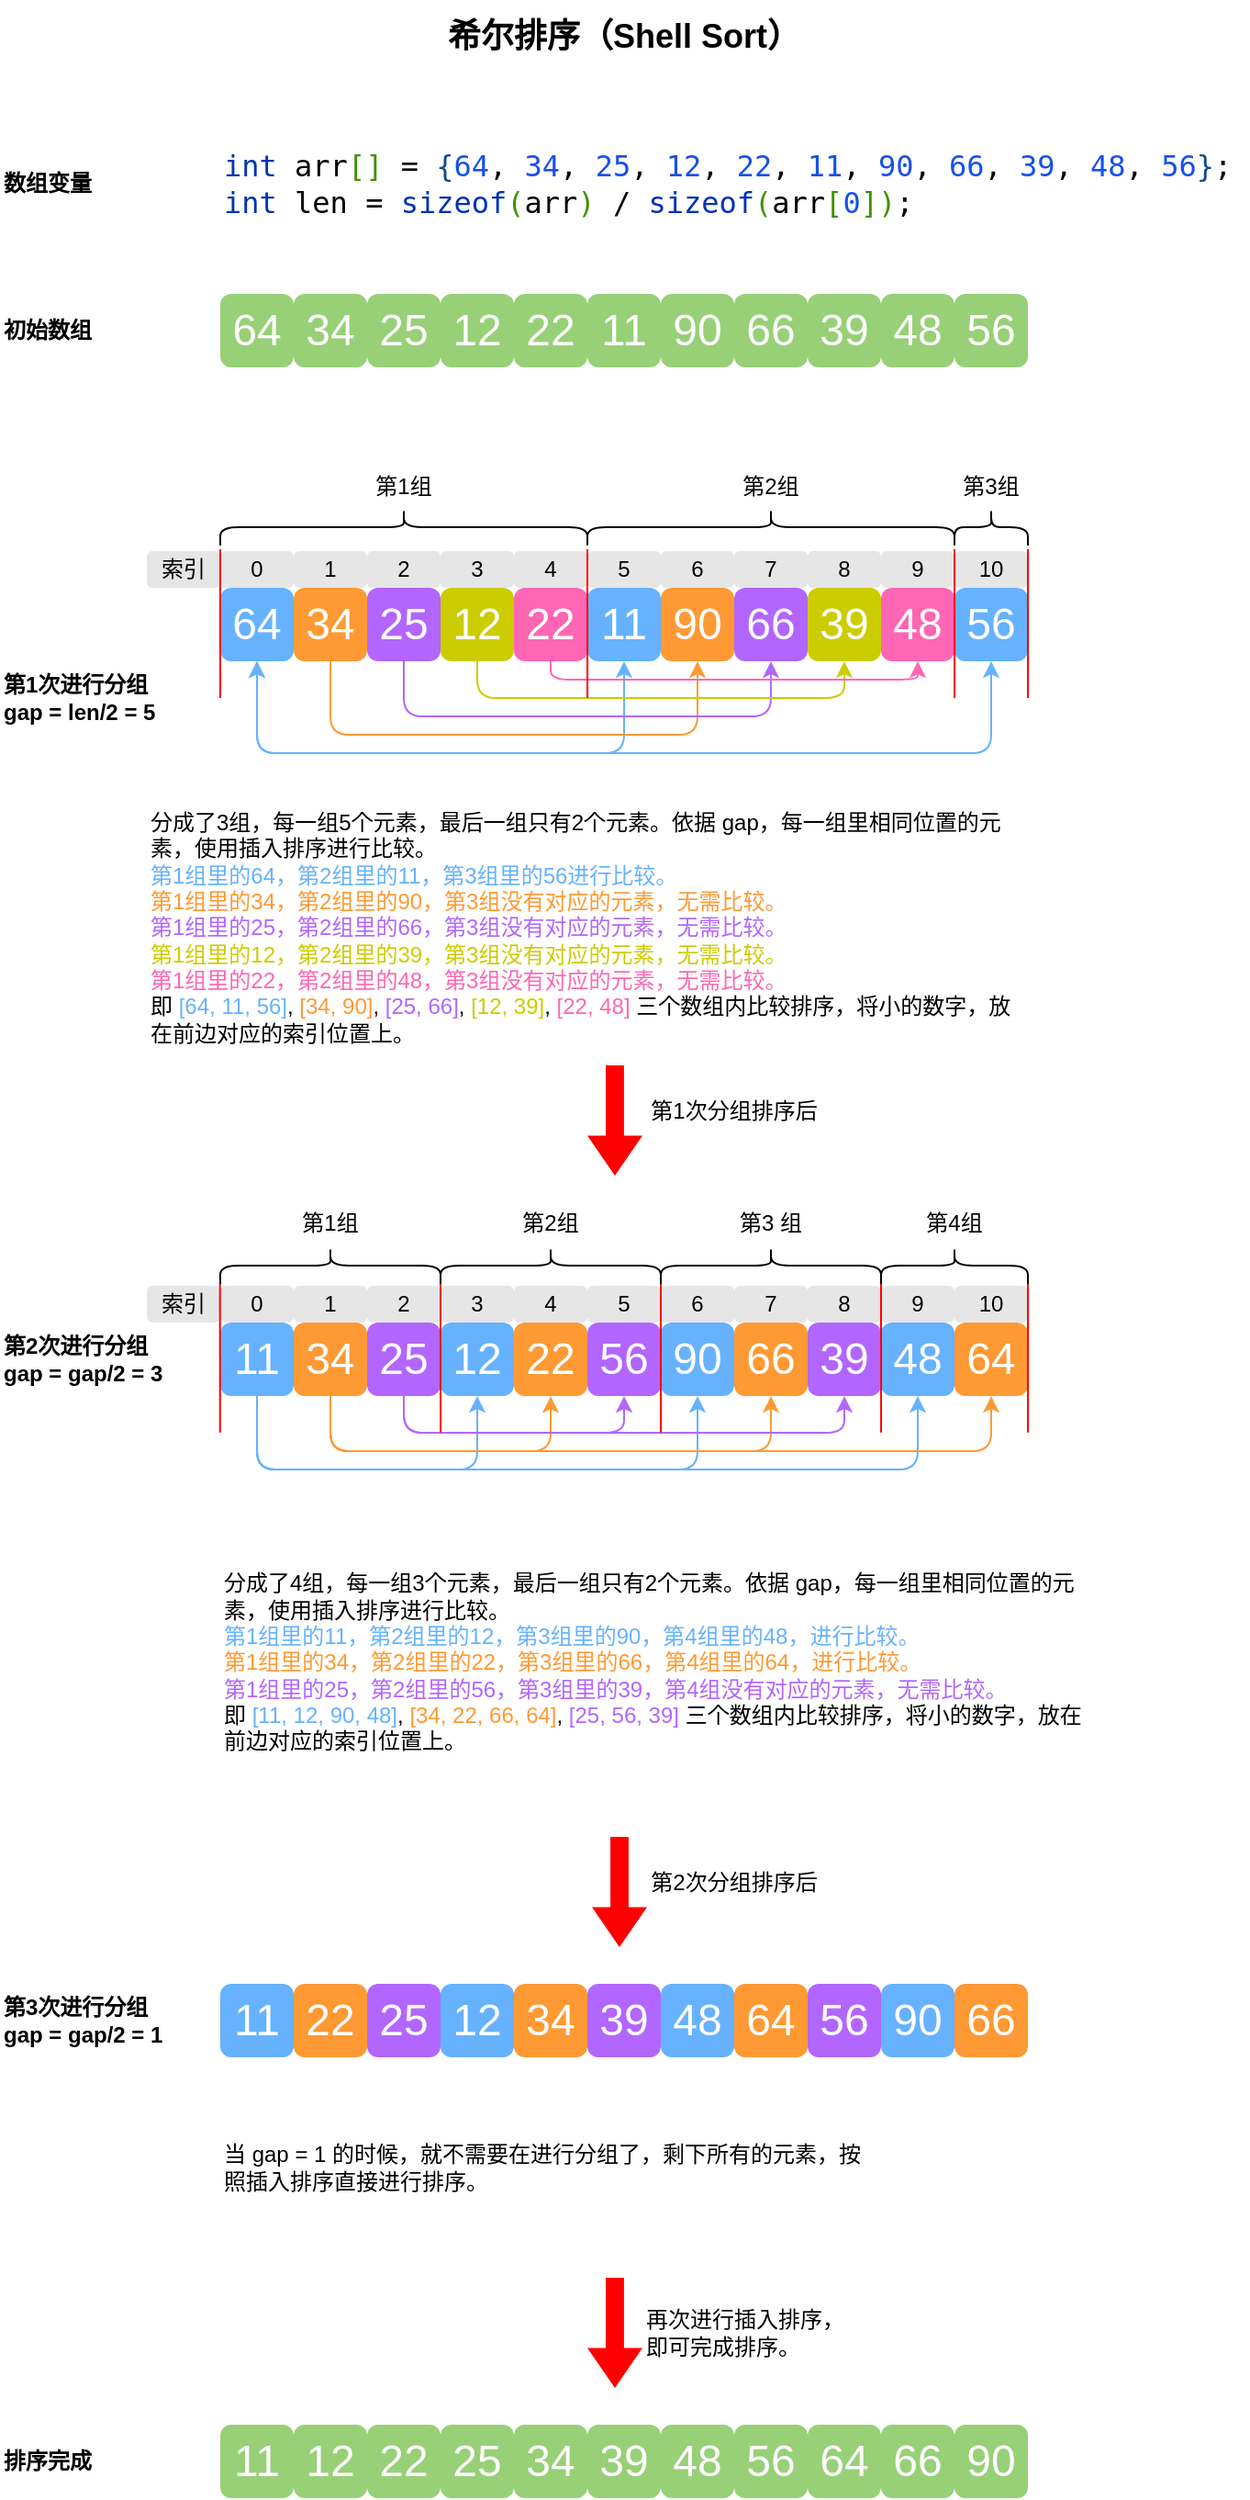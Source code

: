<mxfile>
    <diagram id="Gih7iKVNsT4u7ENvWJo_" name="Page-1">
        <mxGraphModel dx="1102" dy="731" grid="1" gridSize="10" guides="1" tooltips="1" connect="1" arrows="1" fold="1" page="1" pageScale="1" pageWidth="1200" pageHeight="1920" math="0" shadow="0">
            <root>
                <mxCell id="0"/>
                <mxCell id="1" parent="0"/>
                <mxCell id="77" value="&lt;font style=&quot;font-size: 24px; color: rgb(255, 255, 255);&quot;&gt;64&lt;/font&gt;" style="rounded=1;whiteSpace=wrap;html=1;resizeHeight=0;strokeOpacity=100;fillOpacity=100;strokeColor=none;gradientColor=none;fillColor=#97D077;" parent="1" vertex="1">
                    <mxGeometry x="360" y="600" width="40" height="40" as="geometry"/>
                </mxCell>
                <mxCell id="78" value="&lt;font style=&quot;font-size: 24px; color: rgb(255, 255, 255);&quot;&gt;34&lt;/font&gt;" style="rounded=1;whiteSpace=wrap;html=1;resizeHeight=0;strokeOpacity=100;fillOpacity=100;strokeColor=none;gradientColor=none;fillColor=#97D077;" parent="1" vertex="1">
                    <mxGeometry x="400" y="600" width="40" height="40" as="geometry"/>
                </mxCell>
                <mxCell id="79" value="&lt;font style=&quot;font-size: 24px; color: rgb(255, 255, 255);&quot;&gt;25&lt;/font&gt;" style="rounded=1;whiteSpace=wrap;html=1;resizeHeight=0;strokeOpacity=100;fillOpacity=100;strokeColor=none;gradientColor=none;fillColor=#97D077;" parent="1" vertex="1">
                    <mxGeometry x="440" y="600" width="40" height="40" as="geometry"/>
                </mxCell>
                <mxCell id="80" value="&lt;font style=&quot;font-size: 24px; color: rgb(255, 255, 255);&quot;&gt;12&lt;/font&gt;" style="rounded=1;whiteSpace=wrap;html=1;resizeHeight=0;strokeOpacity=100;fillOpacity=100;strokeColor=none;gradientColor=none;fillColor=#97D077;" parent="1" vertex="1">
                    <mxGeometry x="480" y="600" width="40" height="40" as="geometry"/>
                </mxCell>
                <mxCell id="81" value="&lt;font style=&quot;font-size: 24px; color: rgb(255, 255, 255);&quot;&gt;22&lt;/font&gt;" style="rounded=1;whiteSpace=wrap;html=1;resizeHeight=0;strokeOpacity=100;fillOpacity=100;strokeColor=none;gradientColor=none;fillColor=#97D077;" parent="1" vertex="1">
                    <mxGeometry x="520" y="600" width="40" height="40" as="geometry"/>
                </mxCell>
                <mxCell id="82" value="&lt;font style=&quot;font-size: 24px; color: rgb(255, 255, 255);&quot;&gt;11&lt;/font&gt;" style="rounded=1;whiteSpace=wrap;html=1;resizeHeight=0;strokeOpacity=100;fillOpacity=100;strokeColor=none;gradientColor=none;fillColor=#97D077;" parent="1" vertex="1">
                    <mxGeometry x="560" y="600" width="40" height="40" as="geometry"/>
                </mxCell>
                <mxCell id="83" value="&lt;font style=&quot;font-size: 24px; color: rgb(255, 255, 255);&quot;&gt;90&lt;/font&gt;" style="rounded=1;whiteSpace=wrap;html=1;resizeHeight=0;strokeOpacity=100;fillOpacity=100;strokeColor=none;gradientColor=none;fillColor=#97D077;" parent="1" vertex="1">
                    <mxGeometry x="600" y="600" width="40" height="40" as="geometry"/>
                </mxCell>
                <mxCell id="84" value="&lt;font style=&quot;font-size: 18px;&quot;&gt;&lt;b&gt;希尔排序（Shell Sort）&lt;/b&gt;&lt;/font&gt;" style="text;html=1;align=center;verticalAlign=middle;whiteSpace=wrap;rounded=0;" parent="1" vertex="1">
                    <mxGeometry x="240" y="440" width="680" height="40" as="geometry"/>
                </mxCell>
                <mxCell id="85" value="&lt;b&gt;初始数组&lt;/b&gt;" style="text;html=1;align=left;verticalAlign=middle;whiteSpace=wrap;rounded=0;" parent="1" vertex="1">
                    <mxGeometry x="240" y="600" width="80" height="40" as="geometry"/>
                </mxCell>
                <mxCell id="86" value="&lt;b&gt;&lt;font style=&quot;color: rgb(0, 0, 0);&quot;&gt;第1次进行分组&lt;/font&gt;&lt;/b&gt;&lt;div&gt;&lt;b&gt;&lt;font style=&quot;color: rgb(0, 0, 0);&quot;&gt;gap = len/2 = 5&lt;/font&gt;&lt;/b&gt;&lt;/div&gt;" style="text;html=1;align=left;verticalAlign=middle;whiteSpace=wrap;rounded=0;" parent="1" vertex="1">
                    <mxGeometry x="240" y="799.96" width="120" height="40" as="geometry"/>
                </mxCell>
                <mxCell id="87" value="&lt;b&gt;数组变量&lt;/b&gt;" style="text;html=1;align=left;verticalAlign=middle;whiteSpace=wrap;rounded=0;" parent="1" vertex="1">
                    <mxGeometry x="240" y="520" width="80" height="40" as="geometry"/>
                </mxCell>
                <mxCell id="88" value="&lt;div style=&quot;background-color: rgb(255, 255, 255); color: rgb(8, 8, 8);&quot;&gt;&lt;pre style=&quot;font-family:&#39;JetBrains Mono&#39;,monospace;font-size:12.0pt;&quot;&gt;&lt;div style=&quot;color: rgb(8, 8, 8);&quot;&gt;&lt;pre style=&quot;font-family:&#39;JetBrains Mono&#39;,monospace;font-size:12.0pt;&quot;&gt;&lt;span style=&quot;color:#0033b3;&quot;&gt;int &lt;/span&gt;&lt;span style=&quot;color:#000000;&quot;&gt;arr&lt;/span&gt;&lt;span style=&quot;color:#3f9101;&quot;&gt;[] &lt;/span&gt;= &lt;span style=&quot;color:#0e4a8e;&quot;&gt;{&lt;/span&gt;&lt;span style=&quot;color:#1750eb;&quot;&gt;64&lt;/span&gt;, &lt;span style=&quot;color:#1750eb;&quot;&gt;34&lt;/span&gt;, &lt;span style=&quot;color:#1750eb;&quot;&gt;25&lt;/span&gt;, &lt;span style=&quot;color:#1750eb;&quot;&gt;12&lt;/span&gt;, &lt;span style=&quot;color:#1750eb;&quot;&gt;22&lt;/span&gt;, &lt;span style=&quot;color:#1750eb;&quot;&gt;11&lt;/span&gt;, &lt;span style=&quot;color:#1750eb;&quot;&gt;90&lt;/span&gt;, &lt;span style=&quot;color:#1750eb;&quot;&gt;66&lt;/span&gt;, &lt;span style=&quot;color:#1750eb;&quot;&gt;39&lt;/span&gt;, &lt;span style=&quot;color:#1750eb;&quot;&gt;48&lt;/span&gt;, &lt;span style=&quot;color:#1750eb;&quot;&gt;56&lt;/span&gt;&lt;span style=&quot;color:#0e4a8e;&quot;&gt;}&lt;/span&gt;;&lt;br&gt;&lt;span style=&quot;color:#0033b3;&quot;&gt;int &lt;/span&gt;&lt;span style=&quot;color:#000000;&quot;&gt;len &lt;/span&gt;= &lt;span style=&quot;color:#0033b3;&quot;&gt;sizeof&lt;/span&gt;&lt;span style=&quot;color:#3f9101;&quot;&gt;(&lt;/span&gt;&lt;span style=&quot;color:#000000;&quot;&gt;arr&lt;/span&gt;&lt;span style=&quot;color:#3f9101;&quot;&gt;) &lt;/span&gt;/ &lt;span style=&quot;color:#0033b3;&quot;&gt;sizeof&lt;/span&gt;&lt;span style=&quot;color:#3f9101;&quot;&gt;(&lt;/span&gt;&lt;span style=&quot;color:#000000;&quot;&gt;arr&lt;/span&gt;&lt;span style=&quot;color:#3f9101;&quot;&gt;[&lt;/span&gt;&lt;span style=&quot;color:#1750eb;&quot;&gt;0&lt;/span&gt;&lt;span style=&quot;color:#3f9101;&quot;&gt;])&lt;/span&gt;;&lt;/pre&gt;&lt;/div&gt;&lt;/pre&gt;&lt;/div&gt;" style="text;html=1;align=left;verticalAlign=middle;resizable=0;points=[];autosize=1;strokeColor=none;fillColor=none;" parent="1" vertex="1">
                    <mxGeometry x="360" y="500" width="520" height="80" as="geometry"/>
                </mxCell>
                <mxCell id="157" style="edgeStyle=elbowEdgeStyle;elbow=vertical;html=1;exitX=0.5;exitY=1;exitDx=0;exitDy=0;entryX=0.5;entryY=1;entryDx=0;entryDy=0;startArrow=classic;startFill=1;strokeColor=#66B2FF;" parent="1" source="91" target="98" edge="1">
                    <mxGeometry relative="1" as="geometry">
                        <Array as="points">
                            <mxPoint x="480" y="850"/>
                        </Array>
                    </mxGeometry>
                </mxCell>
                <mxCell id="158" style="edgeStyle=elbowEdgeStyle;elbow=vertical;html=1;exitX=0.5;exitY=1;exitDx=0;exitDy=0;entryX=0.5;entryY=1;entryDx=0;entryDy=0;startArrow=classic;startFill=1;strokeColor=#66B2FF;" parent="1" edge="1">
                    <mxGeometry relative="1" as="geometry">
                        <mxPoint x="380" y="800" as="sourcePoint"/>
                        <mxPoint x="780" y="800.04" as="targetPoint"/>
                        <Array as="points">
                            <mxPoint x="580" y="850"/>
                        </Array>
                    </mxGeometry>
                </mxCell>
                <mxCell id="91" value="&lt;font style=&quot;font-size: 24px; color: rgb(255, 255, 255);&quot;&gt;64&lt;/font&gt;" style="rounded=1;whiteSpace=wrap;html=1;resizeHeight=0;strokeOpacity=100;fillOpacity=100;strokeColor=none;gradientColor=none;fillColor=#66B2FF;" parent="1" vertex="1">
                    <mxGeometry x="360" y="759.96" width="40" height="40" as="geometry"/>
                </mxCell>
                <mxCell id="159" style="edgeStyle=elbowEdgeStyle;elbow=vertical;html=1;exitX=0.5;exitY=1;exitDx=0;exitDy=0;entryX=0.5;entryY=1;entryDx=0;entryDy=0;strokeColor=#FF9933;" parent="1" source="93" target="99" edge="1">
                    <mxGeometry relative="1" as="geometry">
                        <Array as="points">
                            <mxPoint x="520" y="840"/>
                        </Array>
                    </mxGeometry>
                </mxCell>
                <mxCell id="93" value="&lt;font style=&quot;font-size: 24px; color: rgb(255, 255, 255);&quot;&gt;34&lt;/font&gt;" style="rounded=1;whiteSpace=wrap;html=1;resizeHeight=0;strokeOpacity=100;fillOpacity=100;strokeColor=none;gradientColor=none;fillColor=#FF9933;" parent="1" vertex="1">
                    <mxGeometry x="400" y="759.96" width="40" height="40" as="geometry"/>
                </mxCell>
                <mxCell id="160" style="edgeStyle=elbowEdgeStyle;elbow=vertical;html=1;exitX=0.5;exitY=1;exitDx=0;exitDy=0;entryX=0.5;entryY=1;entryDx=0;entryDy=0;strokeColor=#B266FF;" parent="1" source="95" target="145" edge="1">
                    <mxGeometry relative="1" as="geometry">
                        <Array as="points">
                            <mxPoint x="560" y="830"/>
                        </Array>
                    </mxGeometry>
                </mxCell>
                <mxCell id="95" value="&lt;font style=&quot;font-size: 24px; color: rgb(255, 255, 255);&quot;&gt;25&lt;/font&gt;" style="rounded=1;whiteSpace=wrap;html=1;resizeHeight=0;strokeOpacity=100;fillOpacity=100;strokeColor=none;gradientColor=none;fillColor=#B266FF;" parent="1" vertex="1">
                    <mxGeometry x="440" y="759.96" width="40" height="40" as="geometry"/>
                </mxCell>
                <mxCell id="161" style="edgeStyle=elbowEdgeStyle;elbow=vertical;html=1;exitX=0.5;exitY=1;exitDx=0;exitDy=0;entryX=0.5;entryY=1;entryDx=0;entryDy=0;strokeColor=#CCCC00;" parent="1" source="96" target="146" edge="1">
                    <mxGeometry relative="1" as="geometry">
                        <Array as="points">
                            <mxPoint x="600" y="820"/>
                        </Array>
                    </mxGeometry>
                </mxCell>
                <mxCell id="96" value="&lt;font style=&quot;font-size: 24px; color: rgb(255, 255, 255);&quot;&gt;12&lt;/font&gt;" style="rounded=1;whiteSpace=wrap;html=1;resizeHeight=0;strokeOpacity=100;fillOpacity=100;strokeColor=none;gradientColor=none;fillColor=#CCCC00;" parent="1" vertex="1">
                    <mxGeometry x="480" y="759.96" width="40" height="40" as="geometry"/>
                </mxCell>
                <mxCell id="162" style="edgeStyle=elbowEdgeStyle;elbow=vertical;html=1;exitX=0.5;exitY=1;exitDx=0;exitDy=0;entryX=0.5;entryY=1;entryDx=0;entryDy=0;strokeColor=#FF66B3;" parent="1" source="97" target="147" edge="1">
                    <mxGeometry relative="1" as="geometry">
                        <Array as="points">
                            <mxPoint x="640" y="810"/>
                        </Array>
                    </mxGeometry>
                </mxCell>
                <mxCell id="97" value="&lt;font style=&quot;font-size: 24px; color: rgb(255, 255, 255);&quot;&gt;22&lt;/font&gt;" style="rounded=1;whiteSpace=wrap;html=1;resizeHeight=0;strokeOpacity=100;fillOpacity=100;strokeColor=none;gradientColor=none;fillColor=#FF66B3;" parent="1" vertex="1">
                    <mxGeometry x="520" y="759.96" width="40" height="40" as="geometry"/>
                </mxCell>
                <mxCell id="98" value="&lt;font style=&quot;font-size: 24px; color: rgb(255, 255, 255);&quot;&gt;11&lt;/font&gt;" style="rounded=1;whiteSpace=wrap;html=1;resizeHeight=0;strokeOpacity=100;fillOpacity=100;strokeColor=none;gradientColor=none;fillColor=#66B2FF;" parent="1" vertex="1">
                    <mxGeometry x="560" y="759.96" width="40" height="40" as="geometry"/>
                </mxCell>
                <mxCell id="99" value="&lt;font style=&quot;font-size: 24px; color: rgb(255, 255, 255);&quot;&gt;90&lt;/font&gt;" style="rounded=1;whiteSpace=wrap;html=1;resizeHeight=0;strokeOpacity=100;fillOpacity=100;strokeColor=none;gradientColor=none;fillColor=#FF9933;" parent="1" vertex="1">
                    <mxGeometry x="600" y="759.96" width="40" height="40" as="geometry"/>
                </mxCell>
                <mxCell id="100" value="分成了3组，每一组5个元素，最后一组只有2个元素。依据 gap，每一组里相同位置的元素，使用插入排序进行比较。&lt;div&gt;&lt;font style=&quot;color: rgb(102, 178, 255);&quot;&gt;第1组里的64，第2组里的11，第3组里的56进行比较。&lt;/font&gt;&lt;/div&gt;&lt;div&gt;&lt;font style=&quot;color: rgb(255, 153, 51);&quot;&gt;第1组里的34，第2组里的90，第3组没有对应的元素，无需比较。&lt;/font&gt;&lt;/div&gt;&lt;div&gt;&lt;font style=&quot;color: rgb(178, 102, 255);&quot;&gt;第1组里的25，第2组里的66，第3组没有对应的元素，无需比较。&lt;/font&gt;&lt;/div&gt;&lt;div&gt;&lt;font style=&quot;color: rgb(204, 204, 0);&quot;&gt;第1组里的12，第2组里的39，第3组没有对应的元素，无需比较。&lt;/font&gt;&lt;/div&gt;&lt;div&gt;&lt;font&gt;&lt;font style=&quot;color: rgb(255, 102, 179);&quot;&gt;第1组里的22，第2组里的48，第3组没有对应的元素，无需比较。&lt;/font&gt;&lt;span style=&quot;color: rgb(178, 102, 255);&quot;&gt;&lt;/span&gt;&lt;/font&gt;&lt;/div&gt;&lt;div&gt;&lt;font style=&quot;color: rgb(0, 0, 0);&quot;&gt;即 &lt;/font&gt;&lt;font style=&quot;color: rgb(102, 178, 255);&quot;&gt;[64, 11, 56]&lt;/font&gt;&lt;font style=&quot;color: rgb(0, 0, 0);&quot;&gt;, &lt;/font&gt;&lt;font style=&quot;color: rgb(255, 153, 51);&quot;&gt;[34, 90]&lt;/font&gt;&lt;font style=&quot;color: rgb(0, 0, 0);&quot;&gt;, &lt;/font&gt;&lt;font style=&quot;color: rgb(178, 102, 255);&quot;&gt;[25, 66]&lt;/font&gt;&lt;font style=&quot;background-color: transparent; color: rgb(0, 0, 0);&quot;&gt;,&amp;nbsp;&lt;/font&gt;&lt;font style=&quot;background-color: transparent; color: rgb(204, 204, 0);&quot;&gt;[12, 39]&lt;/font&gt;&lt;font style=&quot;background-color: transparent; color: rgb(0, 0, 0);&quot;&gt;,&amp;nbsp;&lt;/font&gt;&lt;font style=&quot;background-color: transparent; color: rgb(178, 102, 255);&quot;&gt;&lt;font style=&quot;color: rgb(255, 102, 179);&quot;&gt;[22, 48]&lt;/font&gt;&amp;nbsp;&lt;/font&gt;&lt;span style=&quot;background-color: transparent;&quot;&gt;三个数组内比较排序，将小的数字，放在前边对应的索引位置上。&lt;/span&gt;&lt;/div&gt;" style="text;html=1;align=left;verticalAlign=middle;whiteSpace=wrap;rounded=0;" parent="1" vertex="1">
                    <mxGeometry x="320" y="880" width="480" height="130" as="geometry"/>
                </mxCell>
                <mxCell id="101" value="0" style="rounded=1;whiteSpace=wrap;html=1;strokeColor=none;fillColor=#E6E6E6;" parent="1" vertex="1">
                    <mxGeometry x="360" y="739.96" width="40" height="20" as="geometry"/>
                </mxCell>
                <mxCell id="102" value="1" style="rounded=1;whiteSpace=wrap;html=1;strokeColor=none;fillColor=#E6E6E6;" parent="1" vertex="1">
                    <mxGeometry x="400" y="739.96" width="40" height="20" as="geometry"/>
                </mxCell>
                <mxCell id="103" value="2" style="rounded=1;whiteSpace=wrap;html=1;strokeColor=none;fillColor=#E6E6E6;" parent="1" vertex="1">
                    <mxGeometry x="440" y="739.96" width="40" height="20" as="geometry"/>
                </mxCell>
                <mxCell id="104" value="3" style="rounded=1;whiteSpace=wrap;html=1;strokeColor=none;fillColor=#E6E6E6;" parent="1" vertex="1">
                    <mxGeometry x="480" y="739.96" width="40" height="20" as="geometry"/>
                </mxCell>
                <mxCell id="105" value="4" style="rounded=1;whiteSpace=wrap;html=1;strokeColor=none;fillColor=#E6E6E6;" parent="1" vertex="1">
                    <mxGeometry x="520" y="739.96" width="40" height="20" as="geometry"/>
                </mxCell>
                <mxCell id="106" value="5" style="rounded=1;whiteSpace=wrap;html=1;strokeColor=none;fillColor=#E6E6E6;" parent="1" vertex="1">
                    <mxGeometry x="560" y="739.96" width="40" height="20" as="geometry"/>
                </mxCell>
                <mxCell id="107" value="6" style="rounded=1;whiteSpace=wrap;html=1;strokeColor=none;fillColor=#E6E6E6;" parent="1" vertex="1">
                    <mxGeometry x="600" y="739.96" width="40" height="20" as="geometry"/>
                </mxCell>
                <mxCell id="108" value="索引" style="rounded=1;whiteSpace=wrap;html=1;strokeColor=none;fillColor=#E6E6E6;" parent="1" vertex="1">
                    <mxGeometry x="320" y="739.96" width="40" height="20" as="geometry"/>
                </mxCell>
                <mxCell id="109" value="" style="endArrow=none;html=1;elbow=vertical;entryX=0.96;entryY=0.976;entryDx=0;entryDy=0;entryPerimeter=0;strokeColor=#FF0000;" parent="1" edge="1">
                    <mxGeometry width="50" height="50" relative="1" as="geometry">
                        <mxPoint x="360" y="819.96" as="sourcePoint"/>
                        <mxPoint x="359.96" y="739" as="targetPoint"/>
                    </mxGeometry>
                </mxCell>
                <mxCell id="114" value="" style="shape=curlyBracket;whiteSpace=wrap;html=1;rounded=1;labelPosition=left;verticalLabelPosition=middle;align=right;verticalAlign=middle;rotation=90;strokeColor=#000000;" parent="1" vertex="1">
                    <mxGeometry x="650" y="627" width="20" height="200" as="geometry"/>
                </mxCell>
                <mxCell id="115" value="" style="shape=curlyBracket;whiteSpace=wrap;html=1;rounded=1;labelPosition=left;verticalLabelPosition=middle;align=right;verticalAlign=middle;rotation=90;strokeColor=#000000;" parent="1" vertex="1">
                    <mxGeometry x="770" y="707" width="20" height="40" as="geometry"/>
                </mxCell>
                <mxCell id="116" value="第1组" style="text;html=1;align=center;verticalAlign=middle;whiteSpace=wrap;rounded=0;" parent="1" vertex="1">
                    <mxGeometry x="430" y="690" width="60" height="30" as="geometry"/>
                </mxCell>
                <mxCell id="117" value="第2组" style="text;html=1;align=center;verticalAlign=middle;whiteSpace=wrap;rounded=0;" parent="1" vertex="1">
                    <mxGeometry x="630" y="690" width="60" height="30" as="geometry"/>
                </mxCell>
                <mxCell id="118" value="第3组" style="text;html=1;align=center;verticalAlign=middle;whiteSpace=wrap;rounded=0;" parent="1" vertex="1">
                    <mxGeometry x="750" y="690" width="60" height="30" as="geometry"/>
                </mxCell>
                <mxCell id="126" value="" style="html=1;shadow=0;dashed=0;align=center;verticalAlign=middle;shape=mxgraph.arrows2.arrow;dy=0.67;dx=21.69;direction=south;notch=0;fillColor=#FF0000;strokeColor=none;" parent="1" vertex="1">
                    <mxGeometry x="560" y="1020" width="30" height="60" as="geometry"/>
                </mxCell>
                <mxCell id="127" value="&lt;b&gt;&lt;font style=&quot;color: rgb(0, 0, 0);&quot;&gt;第2次进行分组&lt;/font&gt;&lt;/b&gt;&lt;div&gt;&lt;b&gt;&lt;font style=&quot;color: rgb(0, 0, 0);&quot;&gt;gap = gap/2 = 3&lt;/font&gt;&lt;/b&gt;&lt;/div&gt;" style="text;html=1;align=left;verticalAlign=middle;whiteSpace=wrap;rounded=0;" parent="1" vertex="1">
                    <mxGeometry x="240" y="1160" width="120" height="40" as="geometry"/>
                </mxCell>
                <mxCell id="128" value="当 gap = 1 的时候，就不需要在进行分组了，剩下所有的元素，按照插入排序直接进行排序。" style="text;html=1;align=left;verticalAlign=middle;whiteSpace=wrap;rounded=0;fontStyle=0" parent="1" vertex="1">
                    <mxGeometry x="360" y="1600" width="360" height="40" as="geometry"/>
                </mxCell>
                <mxCell id="129" value="&lt;font style=&quot;font-size: 24px; color: rgb(255, 255, 255);&quot;&gt;11&lt;/font&gt;" style="rounded=1;whiteSpace=wrap;html=1;resizeHeight=0;strokeOpacity=100;fillOpacity=100;strokeColor=none;gradientColor=none;fillColor=#97D077;" parent="1" vertex="1">
                    <mxGeometry x="360" y="1760" width="40" height="40" as="geometry"/>
                </mxCell>
                <mxCell id="130" value="&lt;font style=&quot;font-size: 24px; color: rgb(255, 255, 255);&quot;&gt;12&lt;/font&gt;" style="rounded=1;whiteSpace=wrap;html=1;resizeHeight=0;strokeOpacity=100;fillOpacity=100;strokeColor=none;gradientColor=none;fillColor=#97D077;" parent="1" vertex="1">
                    <mxGeometry x="400" y="1760" width="40" height="40" as="geometry"/>
                </mxCell>
                <mxCell id="131" value="&lt;font style=&quot;font-size: 24px; color: rgb(255, 255, 255);&quot;&gt;22&lt;/font&gt;" style="rounded=1;whiteSpace=wrap;html=1;resizeHeight=0;strokeOpacity=100;fillOpacity=100;strokeColor=none;gradientColor=none;fillColor=#97D077;" parent="1" vertex="1">
                    <mxGeometry x="440" y="1760" width="40" height="40" as="geometry"/>
                </mxCell>
                <mxCell id="132" value="&lt;font style=&quot;font-size: 24px; color: rgb(255, 255, 255);&quot;&gt;25&lt;/font&gt;" style="rounded=1;whiteSpace=wrap;html=1;resizeHeight=0;strokeOpacity=100;fillOpacity=100;strokeColor=none;gradientColor=none;fillColor=#97D077;" parent="1" vertex="1">
                    <mxGeometry x="480" y="1760" width="40" height="40" as="geometry"/>
                </mxCell>
                <mxCell id="133" value="&lt;font style=&quot;font-size: 24px; color: rgb(255, 255, 255);&quot;&gt;34&lt;/font&gt;" style="rounded=1;whiteSpace=wrap;html=1;resizeHeight=0;strokeOpacity=100;fillOpacity=100;strokeColor=none;gradientColor=none;fillColor=#97D077;" parent="1" vertex="1">
                    <mxGeometry x="520" y="1760" width="40" height="40" as="geometry"/>
                </mxCell>
                <mxCell id="134" value="&lt;font style=&quot;font-size: 24px; color: rgb(255, 255, 255);&quot;&gt;39&lt;/font&gt;" style="rounded=1;whiteSpace=wrap;html=1;resizeHeight=0;strokeOpacity=100;fillOpacity=100;strokeColor=none;gradientColor=none;fillColor=#97D077;" parent="1" vertex="1">
                    <mxGeometry x="560" y="1760" width="40" height="40" as="geometry"/>
                </mxCell>
                <mxCell id="135" value="&lt;font style=&quot;font-size: 24px; color: rgb(255, 255, 255);&quot;&gt;90&lt;/font&gt;" style="rounded=1;whiteSpace=wrap;html=1;resizeHeight=0;strokeOpacity=100;fillOpacity=100;strokeColor=none;gradientColor=none;fillColor=#97D077;" parent="1" vertex="1">
                    <mxGeometry x="760" y="1760" width="40" height="40" as="geometry"/>
                </mxCell>
                <mxCell id="136" value="" style="html=1;shadow=0;dashed=0;align=center;verticalAlign=middle;shape=mxgraph.arrows2.arrow;dy=0.67;dx=21.69;direction=south;notch=0;fillColor=#FF0000;strokeColor=none;" parent="1" vertex="1">
                    <mxGeometry x="560" y="1680" width="30" height="60" as="geometry"/>
                </mxCell>
                <mxCell id="137" value="第1次分组排序后" style="text;html=1;align=center;verticalAlign=middle;whiteSpace=wrap;rounded=0;" parent="1" vertex="1">
                    <mxGeometry x="590" y="1030" width="100" height="30" as="geometry"/>
                </mxCell>
                <mxCell id="138" value="&lt;font style=&quot;color: rgb(0, 0, 0);&quot;&gt;再次进行插入排序，&lt;/font&gt;&lt;div&gt;&lt;font style=&quot;color: rgb(0, 0, 0);&quot;&gt;即可完成排序。&lt;/font&gt;&lt;/div&gt;" style="text;html=1;align=left;verticalAlign=middle;whiteSpace=wrap;rounded=0;" parent="1" vertex="1">
                    <mxGeometry x="590" y="1690" width="125" height="40" as="geometry"/>
                </mxCell>
                <mxCell id="140" value="&lt;b&gt;&lt;font style=&quot;color: rgb(0, 0, 0);&quot;&gt;排序完成&lt;/font&gt;&lt;/b&gt;" style="text;html=1;align=left;verticalAlign=middle;whiteSpace=wrap;rounded=0;" parent="1" vertex="1">
                    <mxGeometry x="240" y="1760" width="120" height="40" as="geometry"/>
                </mxCell>
                <mxCell id="141" value="&lt;font style=&quot;font-size: 24px; color: rgb(255, 255, 255);&quot;&gt;66&lt;/font&gt;" style="rounded=1;whiteSpace=wrap;html=1;resizeHeight=0;strokeOpacity=100;fillOpacity=100;strokeColor=none;gradientColor=none;fillColor=#97D077;" parent="1" vertex="1">
                    <mxGeometry x="640" y="600" width="40" height="40" as="geometry"/>
                </mxCell>
                <mxCell id="142" value="&lt;font style=&quot;font-size: 24px; color: rgb(255, 255, 255);&quot;&gt;39&lt;/font&gt;" style="rounded=1;whiteSpace=wrap;html=1;resizeHeight=0;strokeOpacity=100;fillOpacity=100;strokeColor=none;gradientColor=none;fillColor=#97D077;" parent="1" vertex="1">
                    <mxGeometry x="680" y="600" width="40" height="40" as="geometry"/>
                </mxCell>
                <mxCell id="143" value="&lt;font style=&quot;font-size: 24px; color: rgb(255, 255, 255);&quot;&gt;48&lt;/font&gt;" style="rounded=1;whiteSpace=wrap;html=1;resizeHeight=0;strokeOpacity=100;fillOpacity=100;strokeColor=none;gradientColor=none;fillColor=#97D077;" parent="1" vertex="1">
                    <mxGeometry x="720" y="600" width="40" height="40" as="geometry"/>
                </mxCell>
                <mxCell id="144" value="&lt;font style=&quot;font-size: 24px; color: rgb(255, 255, 255);&quot;&gt;56&lt;/font&gt;" style="rounded=1;whiteSpace=wrap;html=1;resizeHeight=0;strokeOpacity=100;fillOpacity=100;strokeColor=none;gradientColor=none;fillColor=#97D077;" parent="1" vertex="1">
                    <mxGeometry x="760" y="600" width="40" height="40" as="geometry"/>
                </mxCell>
                <mxCell id="145" value="&lt;font style=&quot;font-size: 24px; color: rgb(255, 255, 255);&quot;&gt;66&lt;/font&gt;" style="rounded=1;whiteSpace=wrap;html=1;resizeHeight=0;strokeOpacity=100;fillOpacity=100;strokeColor=none;gradientColor=none;fillColor=#B266FF;" parent="1" vertex="1">
                    <mxGeometry x="640" y="760" width="40" height="40" as="geometry"/>
                </mxCell>
                <mxCell id="146" value="&lt;font style=&quot;font-size: 24px; color: rgb(255, 255, 255);&quot;&gt;39&lt;/font&gt;" style="rounded=1;whiteSpace=wrap;html=1;resizeHeight=0;strokeOpacity=100;fillOpacity=100;strokeColor=none;gradientColor=none;fillColor=#CCCC00;" parent="1" vertex="1">
                    <mxGeometry x="680" y="760" width="40" height="40" as="geometry"/>
                </mxCell>
                <mxCell id="147" value="&lt;font style=&quot;font-size: 24px; color: rgb(255, 255, 255);&quot;&gt;48&lt;/font&gt;" style="rounded=1;whiteSpace=wrap;html=1;resizeHeight=0;strokeOpacity=100;fillOpacity=100;strokeColor=none;gradientColor=none;fillColor=#FF66B3;" parent="1" vertex="1">
                    <mxGeometry x="720" y="760" width="40" height="40" as="geometry"/>
                </mxCell>
                <mxCell id="148" value="&lt;font style=&quot;font-size: 24px; color: rgb(255, 255, 255);&quot;&gt;56&lt;/font&gt;" style="rounded=1;whiteSpace=wrap;html=1;resizeHeight=0;strokeOpacity=100;fillOpacity=100;strokeColor=none;gradientColor=none;fillColor=#66B2FF;" parent="1" vertex="1">
                    <mxGeometry x="760" y="760" width="40" height="40" as="geometry"/>
                </mxCell>
                <mxCell id="149" value="10" style="rounded=1;whiteSpace=wrap;html=1;strokeColor=none;fillColor=#E6E6E6;" parent="1" vertex="1">
                    <mxGeometry x="760" y="739.96" width="40" height="20" as="geometry"/>
                </mxCell>
                <mxCell id="150" value="9" style="rounded=1;whiteSpace=wrap;html=1;strokeColor=none;fillColor=#E6E6E6;" parent="1" vertex="1">
                    <mxGeometry x="720" y="739.96" width="40" height="20" as="geometry"/>
                </mxCell>
                <mxCell id="151" value="8" style="rounded=1;whiteSpace=wrap;html=1;strokeColor=none;fillColor=#E6E6E6;" parent="1" vertex="1">
                    <mxGeometry x="680" y="739.96" width="40" height="20" as="geometry"/>
                </mxCell>
                <mxCell id="152" value="7" style="rounded=1;whiteSpace=wrap;html=1;strokeColor=none;fillColor=#E6E6E6;" parent="1" vertex="1">
                    <mxGeometry x="640" y="739.96" width="40" height="20" as="geometry"/>
                </mxCell>
                <mxCell id="153" value="" style="shape=curlyBracket;whiteSpace=wrap;html=1;rounded=1;labelPosition=left;verticalLabelPosition=middle;align=right;verticalAlign=middle;rotation=90;strokeColor=#000000;" parent="1" vertex="1">
                    <mxGeometry x="450" y="627" width="20" height="200" as="geometry"/>
                </mxCell>
                <mxCell id="154" value="" style="endArrow=none;html=1;elbow=vertical;entryX=0.96;entryY=0.976;entryDx=0;entryDy=0;entryPerimeter=0;strokeColor=#FF0000;" parent="1" edge="1">
                    <mxGeometry width="50" height="50" relative="1" as="geometry">
                        <mxPoint x="560.04" y="819.96" as="sourcePoint"/>
                        <mxPoint x="560" y="739" as="targetPoint"/>
                    </mxGeometry>
                </mxCell>
                <mxCell id="155" value="" style="endArrow=none;html=1;elbow=vertical;entryX=0.96;entryY=0.976;entryDx=0;entryDy=0;entryPerimeter=0;strokeColor=#FF0000;" parent="1" edge="1">
                    <mxGeometry width="50" height="50" relative="1" as="geometry">
                        <mxPoint x="760.04" y="819.96" as="sourcePoint"/>
                        <mxPoint x="760" y="739" as="targetPoint"/>
                    </mxGeometry>
                </mxCell>
                <mxCell id="156" value="" style="endArrow=none;html=1;elbow=vertical;entryX=0.96;entryY=0.976;entryDx=0;entryDy=0;entryPerimeter=0;strokeColor=#FF0000;" parent="1" edge="1">
                    <mxGeometry width="50" height="50" relative="1" as="geometry">
                        <mxPoint x="800.04" y="819.96" as="sourcePoint"/>
                        <mxPoint x="800" y="739" as="targetPoint"/>
                    </mxGeometry>
                </mxCell>
                <mxCell id="207" style="edgeStyle=elbowEdgeStyle;elbow=vertical;html=1;exitX=0.5;exitY=1;exitDx=0;exitDy=0;entryX=0.5;entryY=1;entryDx=0;entryDy=0;strokeColor=#66B2FF;" parent="1" source="163" target="166" edge="1">
                    <mxGeometry relative="1" as="geometry">
                        <Array as="points">
                            <mxPoint x="440" y="1240"/>
                        </Array>
                    </mxGeometry>
                </mxCell>
                <mxCell id="208" style="edgeStyle=elbowEdgeStyle;elbow=vertical;html=1;exitX=0.5;exitY=1;exitDx=0;exitDy=0;entryX=0.5;entryY=1;entryDx=0;entryDy=0;strokeColor=#66B2FF;" parent="1" source="163" target="169" edge="1">
                    <mxGeometry relative="1" as="geometry">
                        <Array as="points">
                            <mxPoint x="500" y="1240"/>
                        </Array>
                    </mxGeometry>
                </mxCell>
                <mxCell id="211" style="edgeStyle=elbowEdgeStyle;elbow=vertical;html=1;exitX=0.5;exitY=1;exitDx=0;exitDy=0;entryX=0.5;entryY=1;entryDx=0;entryDy=0;strokeColor=#66B2FF;" parent="1" source="163" target="172" edge="1">
                    <mxGeometry relative="1" as="geometry">
                        <Array as="points">
                            <mxPoint x="560" y="1240"/>
                        </Array>
                    </mxGeometry>
                </mxCell>
                <mxCell id="163" value="&lt;font style=&quot;font-size: 24px; color: rgb(255, 255, 255);&quot;&gt;11&lt;/font&gt;" style="rounded=1;whiteSpace=wrap;html=1;resizeHeight=0;strokeOpacity=100;fillOpacity=100;strokeColor=none;gradientColor=none;fillColor=#66B2FF;" parent="1" vertex="1">
                    <mxGeometry x="360" y="1160" width="40" height="40" as="geometry"/>
                </mxCell>
                <mxCell id="212" style="edgeStyle=elbowEdgeStyle;elbow=vertical;html=1;exitX=0.5;exitY=1;exitDx=0;exitDy=0;strokeColor=#FF9933;" parent="1" source="164" edge="1">
                    <mxGeometry relative="1" as="geometry">
                        <mxPoint x="540" y="1200.137" as="targetPoint"/>
                        <Array as="points">
                            <mxPoint x="480" y="1230"/>
                        </Array>
                    </mxGeometry>
                </mxCell>
                <mxCell id="213" style="edgeStyle=elbowEdgeStyle;elbow=vertical;html=1;exitX=0.5;exitY=1;exitDx=0;exitDy=0;entryX=0.5;entryY=1;entryDx=0;entryDy=0;strokeColor=#FF9933;" parent="1" source="164" target="170" edge="1">
                    <mxGeometry relative="1" as="geometry">
                        <Array as="points">
                            <mxPoint x="540" y="1230"/>
                        </Array>
                    </mxGeometry>
                </mxCell>
                <mxCell id="214" style="edgeStyle=elbowEdgeStyle;elbow=vertical;html=1;exitX=0.5;exitY=1;exitDx=0;exitDy=0;entryX=0.5;entryY=1;entryDx=0;entryDy=0;strokeColor=#FF9933;" parent="1" source="164" target="173" edge="1">
                    <mxGeometry relative="1" as="geometry">
                        <Array as="points">
                            <mxPoint x="600" y="1230"/>
                        </Array>
                    </mxGeometry>
                </mxCell>
                <mxCell id="164" value="&lt;font style=&quot;font-size: 24px; color: rgb(255, 255, 255);&quot;&gt;34&lt;/font&gt;" style="rounded=1;whiteSpace=wrap;html=1;resizeHeight=0;strokeOpacity=100;fillOpacity=100;strokeColor=none;gradientColor=none;fillColor=#FF9933;" parent="1" vertex="1">
                    <mxGeometry x="400" y="1160" width="40" height="40" as="geometry"/>
                </mxCell>
                <mxCell id="215" style="edgeStyle=elbowEdgeStyle;elbow=vertical;html=1;exitX=0.5;exitY=1;exitDx=0;exitDy=0;entryX=0.5;entryY=1;entryDx=0;entryDy=0;strokeColor=#B266FF;" parent="1" source="165" target="168" edge="1">
                    <mxGeometry relative="1" as="geometry">
                        <Array as="points">
                            <mxPoint x="520" y="1220"/>
                        </Array>
                    </mxGeometry>
                </mxCell>
                <mxCell id="216" style="edgeStyle=elbowEdgeStyle;elbow=vertical;html=1;exitX=0.5;exitY=1;exitDx=0;exitDy=0;entryX=0.5;entryY=1;entryDx=0;entryDy=0;strokeColor=#B266FF;" parent="1" source="165" target="171" edge="1">
                    <mxGeometry relative="1" as="geometry">
                        <Array as="points">
                            <mxPoint x="580" y="1220"/>
                        </Array>
                    </mxGeometry>
                </mxCell>
                <mxCell id="165" value="&lt;font style=&quot;font-size: 24px; color: rgb(255, 255, 255);&quot;&gt;25&lt;/font&gt;" style="rounded=1;whiteSpace=wrap;html=1;resizeHeight=0;strokeOpacity=100;fillOpacity=100;strokeColor=none;gradientColor=none;fillColor=#B266FF;" parent="1" vertex="1">
                    <mxGeometry x="440" y="1160" width="40" height="40" as="geometry"/>
                </mxCell>
                <mxCell id="166" value="&lt;font style=&quot;font-size: 24px; color: rgb(255, 255, 255);&quot;&gt;12&lt;/font&gt;" style="rounded=1;whiteSpace=wrap;html=1;resizeHeight=0;strokeOpacity=100;fillOpacity=100;strokeColor=none;gradientColor=none;fillColor=#66B2FF;" parent="1" vertex="1">
                    <mxGeometry x="480" y="1160" width="40" height="40" as="geometry"/>
                </mxCell>
                <mxCell id="167" value="&lt;font style=&quot;font-size: 24px; color: rgb(255, 255, 255);&quot;&gt;22&lt;/font&gt;" style="rounded=1;whiteSpace=wrap;html=1;resizeHeight=0;strokeOpacity=100;fillOpacity=100;strokeColor=none;gradientColor=none;fillColor=#FF9933;" parent="1" vertex="1">
                    <mxGeometry x="520" y="1160" width="40" height="40" as="geometry"/>
                </mxCell>
                <mxCell id="168" value="&lt;font style=&quot;font-size: 24px; color: rgb(255, 255, 255);&quot;&gt;56&lt;/font&gt;" style="rounded=1;whiteSpace=wrap;html=1;resizeHeight=0;strokeOpacity=100;fillOpacity=100;strokeColor=none;gradientColor=none;fillColor=#B266FF;" parent="1" vertex="1">
                    <mxGeometry x="560" y="1160" width="40" height="40" as="geometry"/>
                </mxCell>
                <mxCell id="169" value="&lt;font style=&quot;font-size: 24px; color: rgb(255, 255, 255);&quot;&gt;90&lt;/font&gt;" style="rounded=1;whiteSpace=wrap;html=1;resizeHeight=0;strokeOpacity=100;fillOpacity=100;strokeColor=none;gradientColor=none;fillColor=#66B2FF;" parent="1" vertex="1">
                    <mxGeometry x="600" y="1160" width="40" height="40" as="geometry"/>
                </mxCell>
                <mxCell id="170" value="&lt;font style=&quot;font-size: 24px; color: rgb(255, 255, 255);&quot;&gt;66&lt;/font&gt;" style="rounded=1;whiteSpace=wrap;html=1;resizeHeight=0;strokeOpacity=100;fillOpacity=100;strokeColor=none;gradientColor=none;fillColor=#FF9933;" parent="1" vertex="1">
                    <mxGeometry x="640" y="1160.04" width="40" height="40" as="geometry"/>
                </mxCell>
                <mxCell id="171" value="&lt;font style=&quot;font-size: 24px; color: rgb(255, 255, 255);&quot;&gt;39&lt;/font&gt;" style="rounded=1;whiteSpace=wrap;html=1;resizeHeight=0;strokeOpacity=100;fillOpacity=100;strokeColor=none;gradientColor=none;fillColor=#B266FF;" parent="1" vertex="1">
                    <mxGeometry x="680" y="1160.04" width="40" height="40" as="geometry"/>
                </mxCell>
                <mxCell id="172" value="&lt;font style=&quot;font-size: 24px; color: rgb(255, 255, 255);&quot;&gt;48&lt;/font&gt;" style="rounded=1;whiteSpace=wrap;html=1;resizeHeight=0;strokeOpacity=100;fillOpacity=100;strokeColor=none;gradientColor=none;fillColor=#66B2FF;" parent="1" vertex="1">
                    <mxGeometry x="720" y="1160.04" width="40" height="40" as="geometry"/>
                </mxCell>
                <mxCell id="173" value="&lt;font style=&quot;font-size: 24px; color: rgb(255, 255, 255);&quot;&gt;64&lt;/font&gt;" style="rounded=1;whiteSpace=wrap;html=1;resizeHeight=0;strokeOpacity=100;fillOpacity=100;strokeColor=none;gradientColor=none;fillColor=#FF9933;" parent="1" vertex="1">
                    <mxGeometry x="760" y="1160.04" width="40" height="40" as="geometry"/>
                </mxCell>
                <mxCell id="174" value="0" style="rounded=1;whiteSpace=wrap;html=1;strokeColor=none;fillColor=#E6E6E6;" parent="1" vertex="1">
                    <mxGeometry x="360" y="1139.96" width="40" height="20" as="geometry"/>
                </mxCell>
                <mxCell id="175" value="1" style="rounded=1;whiteSpace=wrap;html=1;strokeColor=none;fillColor=#E6E6E6;" parent="1" vertex="1">
                    <mxGeometry x="400" y="1139.96" width="40" height="20" as="geometry"/>
                </mxCell>
                <mxCell id="176" value="2" style="rounded=1;whiteSpace=wrap;html=1;strokeColor=none;fillColor=#E6E6E6;" parent="1" vertex="1">
                    <mxGeometry x="440" y="1139.96" width="40" height="20" as="geometry"/>
                </mxCell>
                <mxCell id="177" value="3" style="rounded=1;whiteSpace=wrap;html=1;strokeColor=none;fillColor=#E6E6E6;" parent="1" vertex="1">
                    <mxGeometry x="480" y="1139.96" width="40" height="20" as="geometry"/>
                </mxCell>
                <mxCell id="178" value="4" style="rounded=1;whiteSpace=wrap;html=1;strokeColor=none;fillColor=#E6E6E6;" parent="1" vertex="1">
                    <mxGeometry x="520" y="1139.96" width="40" height="20" as="geometry"/>
                </mxCell>
                <mxCell id="179" value="5" style="rounded=1;whiteSpace=wrap;html=1;strokeColor=none;fillColor=#E6E6E6;" parent="1" vertex="1">
                    <mxGeometry x="560" y="1139.96" width="40" height="20" as="geometry"/>
                </mxCell>
                <mxCell id="180" value="6" style="rounded=1;whiteSpace=wrap;html=1;strokeColor=none;fillColor=#E6E6E6;" parent="1" vertex="1">
                    <mxGeometry x="600" y="1139.96" width="40" height="20" as="geometry"/>
                </mxCell>
                <mxCell id="181" value="索引" style="rounded=1;whiteSpace=wrap;html=1;strokeColor=none;fillColor=#E6E6E6;" parent="1" vertex="1">
                    <mxGeometry x="320" y="1139.96" width="40" height="20" as="geometry"/>
                </mxCell>
                <mxCell id="184" value="第1组" style="text;html=1;align=center;verticalAlign=middle;whiteSpace=wrap;rounded=0;" parent="1" vertex="1">
                    <mxGeometry x="390" y="1091" width="60" height="30" as="geometry"/>
                </mxCell>
                <mxCell id="187" value="10" style="rounded=1;whiteSpace=wrap;html=1;strokeColor=none;fillColor=#E6E6E6;" parent="1" vertex="1">
                    <mxGeometry x="760" y="1139.96" width="40" height="20" as="geometry"/>
                </mxCell>
                <mxCell id="188" value="9" style="rounded=1;whiteSpace=wrap;html=1;strokeColor=none;fillColor=#E6E6E6;" parent="1" vertex="1">
                    <mxGeometry x="720" y="1139.96" width="40" height="20" as="geometry"/>
                </mxCell>
                <mxCell id="189" value="8" style="rounded=1;whiteSpace=wrap;html=1;strokeColor=none;fillColor=#E6E6E6;" parent="1" vertex="1">
                    <mxGeometry x="680" y="1139.96" width="40" height="20" as="geometry"/>
                </mxCell>
                <mxCell id="190" value="7" style="rounded=1;whiteSpace=wrap;html=1;strokeColor=none;fillColor=#E6E6E6;" parent="1" vertex="1">
                    <mxGeometry x="640" y="1139.96" width="40" height="20" as="geometry"/>
                </mxCell>
                <mxCell id="191" value="" style="shape=curlyBracket;whiteSpace=wrap;html=1;rounded=1;labelPosition=left;verticalLabelPosition=middle;align=right;verticalAlign=middle;rotation=90;strokeColor=#000000;" parent="1" vertex="1">
                    <mxGeometry x="410" y="1069" width="20" height="120" as="geometry"/>
                </mxCell>
                <mxCell id="194" value="" style="shape=curlyBracket;whiteSpace=wrap;html=1;rounded=1;labelPosition=left;verticalLabelPosition=middle;align=right;verticalAlign=middle;rotation=90;strokeColor=#000000;" parent="1" vertex="1">
                    <mxGeometry x="530" y="1069" width="20" height="120" as="geometry"/>
                </mxCell>
                <mxCell id="195" value="第2组" style="text;html=1;align=center;verticalAlign=middle;whiteSpace=wrap;rounded=0;" parent="1" vertex="1">
                    <mxGeometry x="510" y="1091" width="60" height="30" as="geometry"/>
                </mxCell>
                <mxCell id="196" value="" style="shape=curlyBracket;whiteSpace=wrap;html=1;rounded=1;labelPosition=left;verticalLabelPosition=middle;align=right;verticalAlign=middle;rotation=90;strokeColor=#000000;" parent="1" vertex="1">
                    <mxGeometry x="650" y="1069" width="20" height="120" as="geometry"/>
                </mxCell>
                <mxCell id="197" value="第3 组" style="text;html=1;align=center;verticalAlign=middle;whiteSpace=wrap;rounded=0;" parent="1" vertex="1">
                    <mxGeometry x="630" y="1091" width="60" height="30" as="geometry"/>
                </mxCell>
                <mxCell id="198" value="" style="shape=curlyBracket;whiteSpace=wrap;html=1;rounded=1;labelPosition=left;verticalLabelPosition=middle;align=right;verticalAlign=middle;rotation=90;strokeColor=#000000;" parent="1" vertex="1">
                    <mxGeometry x="750" y="1089" width="20" height="80" as="geometry"/>
                </mxCell>
                <mxCell id="199" value="第4组" style="text;html=1;align=center;verticalAlign=middle;whiteSpace=wrap;rounded=0;" parent="1" vertex="1">
                    <mxGeometry x="730" y="1091" width="60" height="30" as="geometry"/>
                </mxCell>
                <mxCell id="200" value="" style="endArrow=none;html=1;elbow=vertical;entryX=0.96;entryY=0.976;entryDx=0;entryDy=0;entryPerimeter=0;strokeColor=#FF0000;" parent="1" edge="1">
                    <mxGeometry width="50" height="50" relative="1" as="geometry">
                        <mxPoint x="359.88" y="1219.92" as="sourcePoint"/>
                        <mxPoint x="359.84" y="1138.96" as="targetPoint"/>
                    </mxGeometry>
                </mxCell>
                <mxCell id="202" value="" style="endArrow=none;html=1;elbow=vertical;entryX=0.96;entryY=0.976;entryDx=0;entryDy=0;entryPerimeter=0;strokeColor=#FF0000;" parent="1" edge="1">
                    <mxGeometry width="50" height="50" relative="1" as="geometry">
                        <mxPoint x="480.04" y="1219.92" as="sourcePoint"/>
                        <mxPoint x="480.0" y="1138.96" as="targetPoint"/>
                    </mxGeometry>
                </mxCell>
                <mxCell id="203" value="" style="endArrow=none;html=1;elbow=vertical;entryX=0.96;entryY=0.976;entryDx=0;entryDy=0;entryPerimeter=0;strokeColor=#FF0000;" parent="1" edge="1">
                    <mxGeometry width="50" height="50" relative="1" as="geometry">
                        <mxPoint x="600.04" y="1219.92" as="sourcePoint"/>
                        <mxPoint x="600.0" y="1138.96" as="targetPoint"/>
                    </mxGeometry>
                </mxCell>
                <mxCell id="204" value="" style="endArrow=none;html=1;elbow=vertical;entryX=0.96;entryY=0.976;entryDx=0;entryDy=0;entryPerimeter=0;strokeColor=#FF0000;" parent="1" edge="1">
                    <mxGeometry width="50" height="50" relative="1" as="geometry">
                        <mxPoint x="720.04" y="1219.92" as="sourcePoint"/>
                        <mxPoint x="720.0" y="1138.96" as="targetPoint"/>
                    </mxGeometry>
                </mxCell>
                <mxCell id="205" value="" style="endArrow=none;html=1;elbow=vertical;entryX=0.96;entryY=0.976;entryDx=0;entryDy=0;entryPerimeter=0;strokeColor=#FF0000;" parent="1" edge="1">
                    <mxGeometry width="50" height="50" relative="1" as="geometry">
                        <mxPoint x="800.04" y="1219.92" as="sourcePoint"/>
                        <mxPoint x="800.0" y="1138.96" as="targetPoint"/>
                    </mxGeometry>
                </mxCell>
                <mxCell id="206" value="分成了4组，每一组3个元素，最后一组只有2个元素。依据 gap，每一组里相同位置的元素，使用插入排序进行比较。&lt;div&gt;&lt;font style=&quot;color: rgb(102, 178, 255);&quot;&gt;第1组里的11，第2组里的12，第3组里的90，第4组里的48，进行比较。&lt;/font&gt;&lt;/div&gt;&lt;div&gt;&lt;font style=&quot;color: rgb(255, 153, 51);&quot;&gt;第1组里的34，第2组里的22，第3组里的66，第4组里的64，进行比较。&lt;/font&gt;&lt;/div&gt;&lt;div&gt;&lt;font style=&quot;color: rgb(178, 102, 255);&quot;&gt;第1组里的25，第2组里的56，第3组里的39，第4组没有对应的元素，无需比较。&lt;/font&gt;&lt;/div&gt;&lt;div&gt;&lt;font style=&quot;color: rgb(0, 0, 0);&quot;&gt;即 &lt;/font&gt;&lt;font style=&quot;color: rgb(102, 178, 255);&quot;&gt;[11, 12, 90, 48]&lt;/font&gt;&lt;font style=&quot;color: rgb(0, 0, 0);&quot;&gt;, &lt;/font&gt;&lt;font style=&quot;color: rgb(255, 153, 51);&quot;&gt;[34, 22, 66, 64]&lt;/font&gt;&lt;font style=&quot;color: rgb(0, 0, 0);&quot;&gt;, &lt;/font&gt;&lt;font style=&quot;color: rgb(178, 102, 255);&quot;&gt;[25, 56, 39]&lt;/font&gt;&lt;font style=&quot;background-color: transparent; color: rgb(178, 102, 255);&quot;&gt;&amp;nbsp;&lt;/font&gt;&lt;span style=&quot;background-color: transparent;&quot;&gt;三个数组内比较排序，将小的数字，放在前边对应的索引位置上。&lt;/span&gt;&lt;/div&gt;" style="text;html=1;align=left;verticalAlign=middle;whiteSpace=wrap;rounded=0;" parent="1" vertex="1">
                    <mxGeometry x="360" y="1280" width="480" height="130" as="geometry"/>
                </mxCell>
                <mxCell id="217" value="&lt;font style=&quot;font-size: 24px; color: rgb(255, 255, 255);&quot;&gt;11&lt;/font&gt;" style="rounded=1;whiteSpace=wrap;html=1;resizeHeight=0;strokeOpacity=100;fillOpacity=100;strokeColor=none;gradientColor=none;fillColor=#66B2FF;" parent="1" vertex="1">
                    <mxGeometry x="360" y="1520" width="40" height="40" as="geometry"/>
                </mxCell>
                <mxCell id="218" value="&lt;font style=&quot;font-size: 24px; color: rgb(255, 255, 255);&quot;&gt;22&lt;/font&gt;" style="rounded=1;whiteSpace=wrap;html=1;resizeHeight=0;strokeOpacity=100;fillOpacity=100;strokeColor=none;gradientColor=none;fillColor=#FF9933;" parent="1" vertex="1">
                    <mxGeometry x="400" y="1520" width="40" height="40" as="geometry"/>
                </mxCell>
                <mxCell id="219" value="&lt;font style=&quot;font-size: 24px; color: rgb(255, 255, 255);&quot;&gt;25&lt;/font&gt;" style="rounded=1;whiteSpace=wrap;html=1;resizeHeight=0;strokeOpacity=100;fillOpacity=100;strokeColor=none;gradientColor=none;fillColor=#B266FF;" parent="1" vertex="1">
                    <mxGeometry x="440" y="1520" width="40" height="40" as="geometry"/>
                </mxCell>
                <mxCell id="220" value="&lt;font style=&quot;font-size: 24px; color: rgb(255, 255, 255);&quot;&gt;12&lt;/font&gt;" style="rounded=1;whiteSpace=wrap;html=1;resizeHeight=0;strokeOpacity=100;fillOpacity=100;strokeColor=none;gradientColor=none;fillColor=#66B2FF;" parent="1" vertex="1">
                    <mxGeometry x="480" y="1520" width="40" height="40" as="geometry"/>
                </mxCell>
                <mxCell id="221" value="&lt;font style=&quot;font-size: 24px; color: rgb(255, 255, 255);&quot;&gt;34&lt;/font&gt;" style="rounded=1;whiteSpace=wrap;html=1;resizeHeight=0;strokeOpacity=100;fillOpacity=100;strokeColor=none;gradientColor=none;fillColor=#FF9933;" parent="1" vertex="1">
                    <mxGeometry x="520" y="1520" width="40" height="40" as="geometry"/>
                </mxCell>
                <mxCell id="222" value="&lt;font style=&quot;font-size: 24px; color: rgb(255, 255, 255);&quot;&gt;39&lt;/font&gt;" style="rounded=1;whiteSpace=wrap;html=1;resizeHeight=0;strokeOpacity=100;fillOpacity=100;strokeColor=none;gradientColor=none;fillColor=#B266FF;" parent="1" vertex="1">
                    <mxGeometry x="560" y="1520" width="40" height="40" as="geometry"/>
                </mxCell>
                <mxCell id="223" value="&lt;font style=&quot;font-size: 24px; color: rgb(255, 255, 255);&quot;&gt;48&lt;/font&gt;" style="rounded=1;whiteSpace=wrap;html=1;resizeHeight=0;strokeOpacity=100;fillOpacity=100;strokeColor=none;gradientColor=none;fillColor=#66B2FF;" parent="1" vertex="1">
                    <mxGeometry x="600" y="1520" width="40" height="40" as="geometry"/>
                </mxCell>
                <mxCell id="224" value="&lt;font style=&quot;font-size: 24px; color: rgb(255, 255, 255);&quot;&gt;64&lt;/font&gt;" style="rounded=1;whiteSpace=wrap;html=1;resizeHeight=0;strokeOpacity=100;fillOpacity=100;strokeColor=none;gradientColor=none;fillColor=#FF9933;" parent="1" vertex="1">
                    <mxGeometry x="640" y="1520.04" width="40" height="40" as="geometry"/>
                </mxCell>
                <mxCell id="225" value="&lt;font style=&quot;font-size: 24px; color: rgb(255, 255, 255);&quot;&gt;56&lt;/font&gt;" style="rounded=1;whiteSpace=wrap;html=1;resizeHeight=0;strokeOpacity=100;fillOpacity=100;strokeColor=none;gradientColor=none;fillColor=#B266FF;" parent="1" vertex="1">
                    <mxGeometry x="680" y="1520.04" width="40" height="40" as="geometry"/>
                </mxCell>
                <mxCell id="226" value="&lt;font style=&quot;font-size: 24px; color: rgb(255, 255, 255);&quot;&gt;90&lt;/font&gt;" style="rounded=1;whiteSpace=wrap;html=1;resizeHeight=0;strokeOpacity=100;fillOpacity=100;strokeColor=none;gradientColor=none;fillColor=#66B2FF;" parent="1" vertex="1">
                    <mxGeometry x="720" y="1520.04" width="40" height="40" as="geometry"/>
                </mxCell>
                <mxCell id="227" value="&lt;font style=&quot;font-size: 24px; color: rgb(255, 255, 255);&quot;&gt;66&lt;/font&gt;" style="rounded=1;whiteSpace=wrap;html=1;resizeHeight=0;strokeOpacity=100;fillOpacity=100;strokeColor=none;gradientColor=none;fillColor=#FF9933;" parent="1" vertex="1">
                    <mxGeometry x="760" y="1520.04" width="40" height="40" as="geometry"/>
                </mxCell>
                <mxCell id="230" value="" style="html=1;shadow=0;dashed=0;align=center;verticalAlign=middle;shape=mxgraph.arrows2.arrow;dy=0.67;dx=21.69;direction=south;notch=0;fillColor=#FF0000;strokeColor=none;" parent="1" vertex="1">
                    <mxGeometry x="562.5" y="1440" width="30" height="60" as="geometry"/>
                </mxCell>
                <mxCell id="231" value="第2次分组排序后" style="text;html=1;align=center;verticalAlign=middle;whiteSpace=wrap;rounded=0;" parent="1" vertex="1">
                    <mxGeometry x="590" y="1450" width="100" height="30" as="geometry"/>
                </mxCell>
                <mxCell id="232" value="&lt;b&gt;&lt;font style=&quot;color: rgb(0, 0, 0);&quot;&gt;第3次进行分组&lt;/font&gt;&lt;/b&gt;&lt;div&gt;&lt;b&gt;&lt;font style=&quot;color: rgb(0, 0, 0);&quot;&gt;gap = gap/2 = 1&lt;/font&gt;&lt;/b&gt;&lt;/div&gt;" style="text;html=1;align=left;verticalAlign=middle;whiteSpace=wrap;rounded=0;" parent="1" vertex="1">
                    <mxGeometry x="240" y="1520" width="120" height="40" as="geometry"/>
                </mxCell>
                <mxCell id="233" value="&lt;font style=&quot;font-size: 24px; color: rgb(255, 255, 255);&quot;&gt;64&lt;/font&gt;" style="rounded=1;whiteSpace=wrap;html=1;resizeHeight=0;strokeOpacity=100;fillOpacity=100;strokeColor=none;gradientColor=none;fillColor=#97D077;" parent="1" vertex="1">
                    <mxGeometry x="680" y="1760" width="40" height="40" as="geometry"/>
                </mxCell>
                <mxCell id="234" value="&lt;font style=&quot;font-size: 24px; color: rgb(255, 255, 255);&quot;&gt;56&lt;/font&gt;" style="rounded=1;whiteSpace=wrap;html=1;resizeHeight=0;strokeOpacity=100;fillOpacity=100;strokeColor=none;gradientColor=none;fillColor=#97D077;" parent="1" vertex="1">
                    <mxGeometry x="640" y="1760" width="40" height="40" as="geometry"/>
                </mxCell>
                <mxCell id="235" value="&lt;font style=&quot;font-size: 24px; color: rgb(255, 255, 255);&quot;&gt;48&lt;/font&gt;" style="rounded=1;whiteSpace=wrap;html=1;resizeHeight=0;strokeOpacity=100;fillOpacity=100;strokeColor=none;gradientColor=none;fillColor=#97D077;" parent="1" vertex="1">
                    <mxGeometry x="600" y="1760" width="40" height="40" as="geometry"/>
                </mxCell>
                <mxCell id="236" value="&lt;font style=&quot;font-size: 24px; color: rgb(255, 255, 255);&quot;&gt;66&lt;/font&gt;" style="rounded=1;whiteSpace=wrap;html=1;resizeHeight=0;strokeOpacity=100;fillOpacity=100;strokeColor=none;gradientColor=none;fillColor=#97D077;" parent="1" vertex="1">
                    <mxGeometry x="720" y="1760" width="40" height="40" as="geometry"/>
                </mxCell>
            </root>
        </mxGraphModel>
    </diagram>
</mxfile>